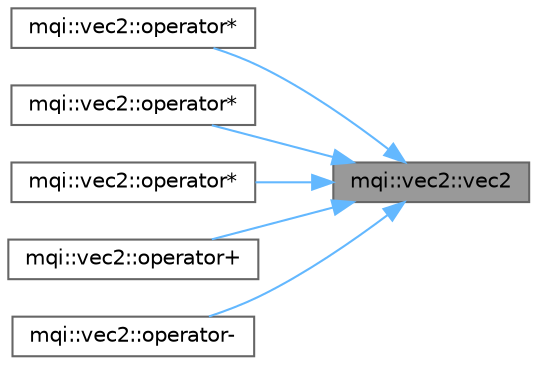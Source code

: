 digraph "mqi::vec2::vec2"
{
 // LATEX_PDF_SIZE
  bgcolor="transparent";
  edge [fontname=Helvetica,fontsize=10,labelfontname=Helvetica,labelfontsize=10];
  node [fontname=Helvetica,fontsize=10,shape=box,height=0.2,width=0.4];
  rankdir="RL";
  Node1 [id="Node000001",label="mqi::vec2::vec2",height=0.2,width=0.4,color="gray40", fillcolor="grey60", style="filled", fontcolor="black",tooltip="Default constructor, initializes to (0, 0)."];
  Node1 -> Node2 [id="edge1_Node000001_Node000002",dir="back",color="steelblue1",style="solid",tooltip=" "];
  Node2 [id="Node000002",label="mqi::vec2::operator*",height=0.2,width=0.4,color="grey40", fillcolor="white", style="filled",URL="$classmqi_1_1vec2.html#a8b637b471559642b4b56283ae8b014b9",tooltip="Scalar multiplication with a different numeric type."];
  Node1 -> Node3 [id="edge2_Node000001_Node000003",dir="back",color="steelblue1",style="solid",tooltip=" "];
  Node3 [id="Node000003",label="mqi::vec2::operator*",height=0.2,width=0.4,color="grey40", fillcolor="white", style="filled",URL="$classmqi_1_1vec2.html#aa6fb9341b9c989e3078411961d8da065",tooltip="Scalar multiplication."];
  Node1 -> Node4 [id="edge3_Node000001_Node000004",dir="back",color="steelblue1",style="solid",tooltip=" "];
  Node4 [id="Node000004",label="mqi::vec2::operator*",height=0.2,width=0.4,color="grey40", fillcolor="white", style="filled",URL="$classmqi_1_1vec2.html#aa2038b16a83ae17d316ae090f28c9a53",tooltip="Component-wise vector multiplication."];
  Node1 -> Node5 [id="edge4_Node000001_Node000005",dir="back",color="steelblue1",style="solid",tooltip=" "];
  Node5 [id="Node000005",label="mqi::vec2::operator+",height=0.2,width=0.4,color="grey40", fillcolor="white", style="filled",URL="$classmqi_1_1vec2.html#afb594bfad82620e577ddf36f289eee58",tooltip="Vector addition."];
  Node1 -> Node6 [id="edge5_Node000001_Node000006",dir="back",color="steelblue1",style="solid",tooltip=" "];
  Node6 [id="Node000006",label="mqi::vec2::operator-",height=0.2,width=0.4,color="grey40", fillcolor="white", style="filled",URL="$classmqi_1_1vec2.html#a01dd77797c1d49f7fc55aef0821aba96",tooltip="Vector subtraction."];
}
